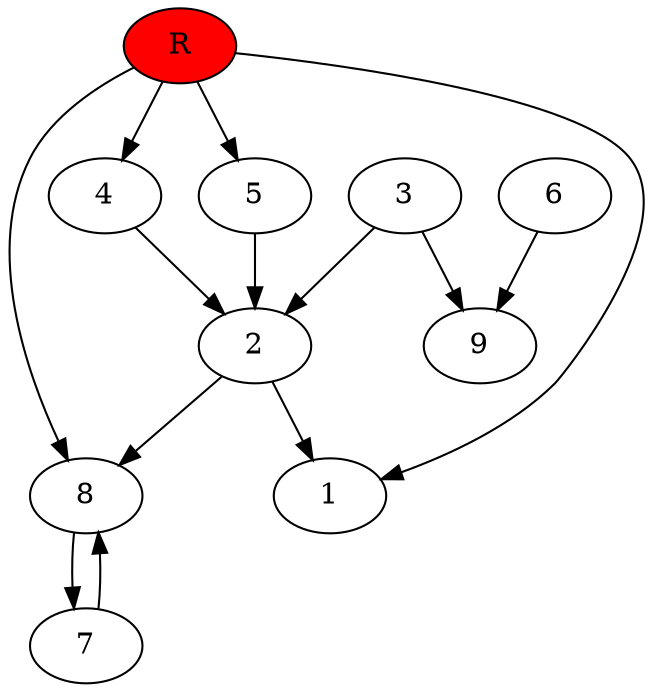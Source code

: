 digraph prb6369 {
	1
	2
	3
	4
	5
	6
	7
	8
	R [fillcolor="#ff0000" style=filled]
	2 -> 1
	2 -> 8
	3 -> 2
	3 -> 9
	4 -> 2
	5 -> 2
	6 -> 9
	7 -> 8
	8 -> 7
	R -> 1
	R -> 4
	R -> 5
	R -> 8
}
